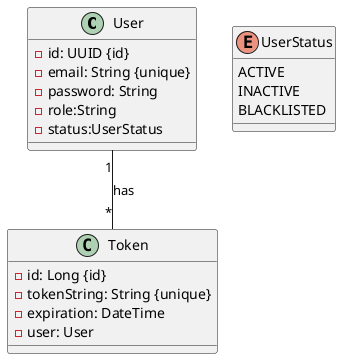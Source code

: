 @startuml Auth service
' Entities
class User {
  -id: UUID {id}
  -email: String {unique}
  -password: String
  -role:String
  -status:UserStatus
}

class Token {
  -id: Long {id}
  -tokenString: String {unique}
  -expiration: DateTime
  -user: User
}

enum UserStatus {
  ACTIVE
  INACTIVE
  BLACKLISTED
}

' Relationships
User "1" -- "*" Token : has

@enduml